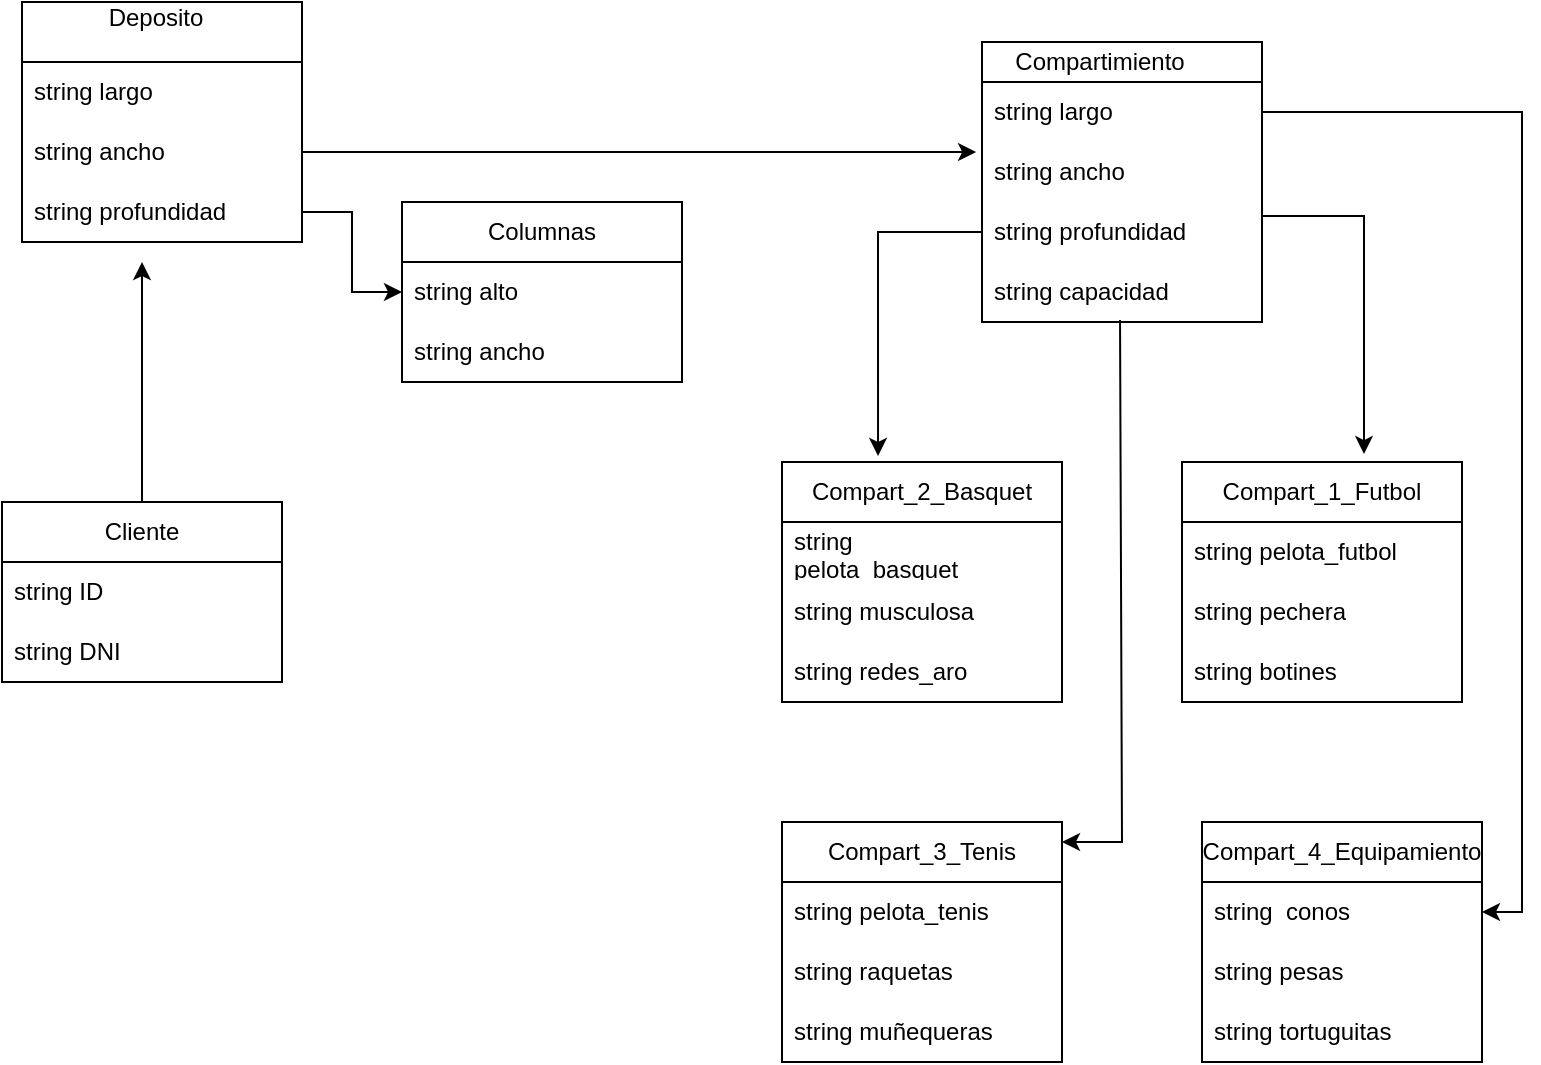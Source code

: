 <mxfile version="28.0.6">
  <diagram name="Página-1" id="2wdBr8Yq6aohbB7Ve9ih">
    <mxGraphModel dx="946" dy="679" grid="1" gridSize="10" guides="1" tooltips="1" connect="1" arrows="1" fold="1" page="1" pageScale="1" pageWidth="827" pageHeight="1169" math="0" shadow="0">
      <root>
        <mxCell id="0" />
        <mxCell id="1" parent="0" />
        <mxCell id="Z4AoJ_tYs86kfjnlSbSx-4" value="Deposito&lt;span style=&quot;white-space: pre;&quot;&gt;&#x9;&lt;/span&gt;&lt;div&gt;&lt;span style=&quot;white-space: pre;&quot;&gt;&#x9;&lt;/span&gt;&lt;br&gt;&lt;/div&gt;" style="swimlane;fontStyle=0;childLayout=stackLayout;horizontal=1;startSize=30;horizontalStack=0;resizeParent=1;resizeParentMax=0;resizeLast=0;collapsible=1;marginBottom=0;whiteSpace=wrap;html=1;" vertex="1" parent="1">
          <mxGeometry x="50" y="10" width="140" height="120" as="geometry" />
        </mxCell>
        <mxCell id="Z4AoJ_tYs86kfjnlSbSx-5" value="string largo" style="text;strokeColor=none;fillColor=none;align=left;verticalAlign=middle;spacingLeft=4;spacingRight=4;overflow=hidden;points=[[0,0.5],[1,0.5]];portConstraint=eastwest;rotatable=0;whiteSpace=wrap;html=1;" vertex="1" parent="Z4AoJ_tYs86kfjnlSbSx-4">
          <mxGeometry y="30" width="140" height="30" as="geometry" />
        </mxCell>
        <mxCell id="Z4AoJ_tYs86kfjnlSbSx-6" value="string ancho&lt;span style=&quot;white-space: pre;&quot;&gt;&#x9;&lt;/span&gt;" style="text;strokeColor=none;fillColor=none;align=left;verticalAlign=middle;spacingLeft=4;spacingRight=4;overflow=hidden;points=[[0,0.5],[1,0.5]];portConstraint=eastwest;rotatable=0;whiteSpace=wrap;html=1;" vertex="1" parent="Z4AoJ_tYs86kfjnlSbSx-4">
          <mxGeometry y="60" width="140" height="30" as="geometry" />
        </mxCell>
        <mxCell id="Z4AoJ_tYs86kfjnlSbSx-7" value="string profundidad" style="text;strokeColor=none;fillColor=none;align=left;verticalAlign=middle;spacingLeft=4;spacingRight=4;overflow=hidden;points=[[0,0.5],[1,0.5]];portConstraint=eastwest;rotatable=0;whiteSpace=wrap;html=1;" vertex="1" parent="Z4AoJ_tYs86kfjnlSbSx-4">
          <mxGeometry y="90" width="140" height="30" as="geometry" />
        </mxCell>
        <mxCell id="Z4AoJ_tYs86kfjnlSbSx-8" value="Compart_1_Futbol" style="swimlane;fontStyle=0;childLayout=stackLayout;horizontal=1;startSize=30;horizontalStack=0;resizeParent=1;resizeParentMax=0;resizeLast=0;collapsible=1;marginBottom=0;whiteSpace=wrap;html=1;" vertex="1" parent="1">
          <mxGeometry x="630" y="240" width="140" height="120" as="geometry" />
        </mxCell>
        <mxCell id="Z4AoJ_tYs86kfjnlSbSx-9" value="string pelota_futbol" style="text;strokeColor=none;fillColor=none;align=left;verticalAlign=middle;spacingLeft=4;spacingRight=4;overflow=hidden;points=[[0,0.5],[1,0.5]];portConstraint=eastwest;rotatable=0;whiteSpace=wrap;html=1;" vertex="1" parent="Z4AoJ_tYs86kfjnlSbSx-8">
          <mxGeometry y="30" width="140" height="30" as="geometry" />
        </mxCell>
        <mxCell id="Z4AoJ_tYs86kfjnlSbSx-10" value="string pechera" style="text;strokeColor=none;fillColor=none;align=left;verticalAlign=middle;spacingLeft=4;spacingRight=4;overflow=hidden;points=[[0,0.5],[1,0.5]];portConstraint=eastwest;rotatable=0;whiteSpace=wrap;html=1;" vertex="1" parent="Z4AoJ_tYs86kfjnlSbSx-8">
          <mxGeometry y="60" width="140" height="30" as="geometry" />
        </mxCell>
        <mxCell id="Z4AoJ_tYs86kfjnlSbSx-11" value="string botines" style="text;strokeColor=none;fillColor=none;align=left;verticalAlign=middle;spacingLeft=4;spacingRight=4;overflow=hidden;points=[[0,0.5],[1,0.5]];portConstraint=eastwest;rotatable=0;whiteSpace=wrap;html=1;" vertex="1" parent="Z4AoJ_tYs86kfjnlSbSx-8">
          <mxGeometry y="90" width="140" height="30" as="geometry" />
        </mxCell>
        <mxCell id="Z4AoJ_tYs86kfjnlSbSx-12" value="Compartimiento&amp;nbsp;&lt;span style=&quot;white-space: pre;&quot;&gt;&#x9;&lt;/span&gt;" style="swimlane;fontStyle=0;childLayout=stackLayout;horizontal=1;startSize=20;horizontalStack=0;resizeParent=1;resizeParentMax=0;resizeLast=0;collapsible=1;marginBottom=0;whiteSpace=wrap;html=1;" vertex="1" parent="1">
          <mxGeometry x="530" y="30" width="140" height="140" as="geometry" />
        </mxCell>
        <mxCell id="Z4AoJ_tYs86kfjnlSbSx-27" value="string largo&lt;span style=&quot;white-space: pre;&quot;&gt;&#x9;&lt;/span&gt;" style="text;strokeColor=none;fillColor=none;align=left;verticalAlign=middle;spacingLeft=4;spacingRight=4;overflow=hidden;points=[[0,0.5],[1,0.5]];portConstraint=eastwest;rotatable=0;whiteSpace=wrap;html=1;" vertex="1" parent="Z4AoJ_tYs86kfjnlSbSx-12">
          <mxGeometry y="20" width="140" height="30" as="geometry" />
        </mxCell>
        <mxCell id="Z4AoJ_tYs86kfjnlSbSx-14" value="string ancho" style="text;strokeColor=none;fillColor=none;align=left;verticalAlign=middle;spacingLeft=4;spacingRight=4;overflow=hidden;points=[[0,0.5],[1,0.5]];portConstraint=eastwest;rotatable=0;whiteSpace=wrap;html=1;" vertex="1" parent="Z4AoJ_tYs86kfjnlSbSx-12">
          <mxGeometry y="50" width="140" height="30" as="geometry" />
        </mxCell>
        <mxCell id="Z4AoJ_tYs86kfjnlSbSx-42" value="string profundidad" style="text;strokeColor=none;fillColor=none;align=left;verticalAlign=middle;spacingLeft=4;spacingRight=4;overflow=hidden;points=[[0,0.5],[1,0.5]];portConstraint=eastwest;rotatable=0;whiteSpace=wrap;html=1;" vertex="1" parent="Z4AoJ_tYs86kfjnlSbSx-12">
          <mxGeometry y="80" width="140" height="30" as="geometry" />
        </mxCell>
        <mxCell id="Z4AoJ_tYs86kfjnlSbSx-53" value="string capacidad" style="text;strokeColor=none;fillColor=none;align=left;verticalAlign=middle;spacingLeft=4;spacingRight=4;overflow=hidden;points=[[0,0.5],[1,0.5]];portConstraint=eastwest;rotatable=0;whiteSpace=wrap;html=1;" vertex="1" parent="Z4AoJ_tYs86kfjnlSbSx-12">
          <mxGeometry y="110" width="140" height="30" as="geometry" />
        </mxCell>
        <mxCell id="Z4AoJ_tYs86kfjnlSbSx-16" value="Columnas" style="swimlane;fontStyle=0;childLayout=stackLayout;horizontal=1;startSize=30;horizontalStack=0;resizeParent=1;resizeParentMax=0;resizeLast=0;collapsible=1;marginBottom=0;whiteSpace=wrap;html=1;" vertex="1" parent="1">
          <mxGeometry x="240" y="110" width="140" height="90" as="geometry" />
        </mxCell>
        <mxCell id="Z4AoJ_tYs86kfjnlSbSx-17" value="string alto" style="text;strokeColor=none;fillColor=none;align=left;verticalAlign=middle;spacingLeft=4;spacingRight=4;overflow=hidden;points=[[0,0.5],[1,0.5]];portConstraint=eastwest;rotatable=0;whiteSpace=wrap;html=1;" vertex="1" parent="Z4AoJ_tYs86kfjnlSbSx-16">
          <mxGeometry y="30" width="140" height="30" as="geometry" />
        </mxCell>
        <mxCell id="Z4AoJ_tYs86kfjnlSbSx-18" value="string ancho" style="text;strokeColor=none;fillColor=none;align=left;verticalAlign=middle;spacingLeft=4;spacingRight=4;overflow=hidden;points=[[0,0.5],[1,0.5]];portConstraint=eastwest;rotatable=0;whiteSpace=wrap;html=1;" vertex="1" parent="Z4AoJ_tYs86kfjnlSbSx-16">
          <mxGeometry y="60" width="140" height="30" as="geometry" />
        </mxCell>
        <mxCell id="Z4AoJ_tYs86kfjnlSbSx-20" value="Compart_2_Basquet" style="swimlane;fontStyle=0;childLayout=stackLayout;horizontal=1;startSize=30;horizontalStack=0;resizeParent=1;resizeParentMax=0;resizeLast=0;collapsible=1;marginBottom=0;whiteSpace=wrap;html=1;" vertex="1" parent="1">
          <mxGeometry x="430" y="240" width="140" height="120" as="geometry" />
        </mxCell>
        <mxCell id="Z4AoJ_tYs86kfjnlSbSx-21" value="string pelota_basquet&lt;span style=&quot;white-space: pre;&quot;&gt;&#x9;&lt;/span&gt;" style="text;strokeColor=none;fillColor=none;align=left;verticalAlign=middle;spacingLeft=4;spacingRight=4;overflow=hidden;points=[[0,0.5],[1,0.5]];portConstraint=eastwest;rotatable=0;whiteSpace=wrap;html=1;" vertex="1" parent="Z4AoJ_tYs86kfjnlSbSx-20">
          <mxGeometry y="30" width="140" height="30" as="geometry" />
        </mxCell>
        <mxCell id="Z4AoJ_tYs86kfjnlSbSx-22" value="string musculosa" style="text;strokeColor=none;fillColor=none;align=left;verticalAlign=middle;spacingLeft=4;spacingRight=4;overflow=hidden;points=[[0,0.5],[1,0.5]];portConstraint=eastwest;rotatable=0;whiteSpace=wrap;html=1;" vertex="1" parent="Z4AoJ_tYs86kfjnlSbSx-20">
          <mxGeometry y="60" width="140" height="30" as="geometry" />
        </mxCell>
        <mxCell id="Z4AoJ_tYs86kfjnlSbSx-23" value="string redes_aro" style="text;strokeColor=none;fillColor=none;align=left;verticalAlign=middle;spacingLeft=4;spacingRight=4;overflow=hidden;points=[[0,0.5],[1,0.5]];portConstraint=eastwest;rotatable=0;whiteSpace=wrap;html=1;" vertex="1" parent="Z4AoJ_tYs86kfjnlSbSx-20">
          <mxGeometry y="90" width="140" height="30" as="geometry" />
        </mxCell>
        <mxCell id="Z4AoJ_tYs86kfjnlSbSx-29" value="Compart_3_Tenis" style="swimlane;fontStyle=0;childLayout=stackLayout;horizontal=1;startSize=30;horizontalStack=0;resizeParent=1;resizeParentMax=0;resizeLast=0;collapsible=1;marginBottom=0;whiteSpace=wrap;html=1;" vertex="1" parent="1">
          <mxGeometry x="430" y="420" width="140" height="120" as="geometry" />
        </mxCell>
        <mxCell id="Z4AoJ_tYs86kfjnlSbSx-30" value="string pelota_tenis" style="text;strokeColor=none;fillColor=none;align=left;verticalAlign=middle;spacingLeft=4;spacingRight=4;overflow=hidden;points=[[0,0.5],[1,0.5]];portConstraint=eastwest;rotatable=0;whiteSpace=wrap;html=1;" vertex="1" parent="Z4AoJ_tYs86kfjnlSbSx-29">
          <mxGeometry y="30" width="140" height="30" as="geometry" />
        </mxCell>
        <mxCell id="Z4AoJ_tYs86kfjnlSbSx-31" value="string raquetas" style="text;strokeColor=none;fillColor=none;align=left;verticalAlign=middle;spacingLeft=4;spacingRight=4;overflow=hidden;points=[[0,0.5],[1,0.5]];portConstraint=eastwest;rotatable=0;whiteSpace=wrap;html=1;" vertex="1" parent="Z4AoJ_tYs86kfjnlSbSx-29">
          <mxGeometry y="60" width="140" height="30" as="geometry" />
        </mxCell>
        <mxCell id="Z4AoJ_tYs86kfjnlSbSx-32" value="string muñequeras" style="text;strokeColor=none;fillColor=none;align=left;verticalAlign=middle;spacingLeft=4;spacingRight=4;overflow=hidden;points=[[0,0.5],[1,0.5]];portConstraint=eastwest;rotatable=0;whiteSpace=wrap;html=1;" vertex="1" parent="Z4AoJ_tYs86kfjnlSbSx-29">
          <mxGeometry y="90" width="140" height="30" as="geometry" />
        </mxCell>
        <mxCell id="Z4AoJ_tYs86kfjnlSbSx-35" value="Compart_4_Equipamiento" style="swimlane;fontStyle=0;childLayout=stackLayout;horizontal=1;startSize=30;horizontalStack=0;resizeParent=1;resizeParentMax=0;resizeLast=0;collapsible=1;marginBottom=0;whiteSpace=wrap;html=1;" vertex="1" parent="1">
          <mxGeometry x="640" y="420" width="140" height="120" as="geometry" />
        </mxCell>
        <mxCell id="Z4AoJ_tYs86kfjnlSbSx-36" value="string&amp;nbsp; conos" style="text;strokeColor=none;fillColor=none;align=left;verticalAlign=middle;spacingLeft=4;spacingRight=4;overflow=hidden;points=[[0,0.5],[1,0.5]];portConstraint=eastwest;rotatable=0;whiteSpace=wrap;html=1;" vertex="1" parent="Z4AoJ_tYs86kfjnlSbSx-35">
          <mxGeometry y="30" width="140" height="30" as="geometry" />
        </mxCell>
        <mxCell id="Z4AoJ_tYs86kfjnlSbSx-37" value="string pesas" style="text;strokeColor=none;fillColor=none;align=left;verticalAlign=middle;spacingLeft=4;spacingRight=4;overflow=hidden;points=[[0,0.5],[1,0.5]];portConstraint=eastwest;rotatable=0;whiteSpace=wrap;html=1;" vertex="1" parent="Z4AoJ_tYs86kfjnlSbSx-35">
          <mxGeometry y="60" width="140" height="30" as="geometry" />
        </mxCell>
        <mxCell id="Z4AoJ_tYs86kfjnlSbSx-38" value="string tortuguitas" style="text;strokeColor=none;fillColor=none;align=left;verticalAlign=middle;spacingLeft=4;spacingRight=4;overflow=hidden;points=[[0,0.5],[1,0.5]];portConstraint=eastwest;rotatable=0;whiteSpace=wrap;html=1;" vertex="1" parent="Z4AoJ_tYs86kfjnlSbSx-35">
          <mxGeometry y="90" width="140" height="30" as="geometry" />
        </mxCell>
        <mxCell id="Z4AoJ_tYs86kfjnlSbSx-39" style="edgeStyle=orthogonalEdgeStyle;rounded=0;orthogonalLoop=1;jettySize=auto;html=1;entryX=-0.021;entryY=0.167;entryDx=0;entryDy=0;entryPerimeter=0;" edge="1" parent="1" source="Z4AoJ_tYs86kfjnlSbSx-6">
          <mxGeometry relative="1" as="geometry">
            <mxPoint x="527.06" y="85.01" as="targetPoint" />
          </mxGeometry>
        </mxCell>
        <mxCell id="Z4AoJ_tYs86kfjnlSbSx-44" style="edgeStyle=orthogonalEdgeStyle;rounded=0;orthogonalLoop=1;jettySize=auto;html=1;entryX=1;entryY=0.5;entryDx=0;entryDy=0;" edge="1" parent="1" source="Z4AoJ_tYs86kfjnlSbSx-27" target="Z4AoJ_tYs86kfjnlSbSx-36">
          <mxGeometry relative="1" as="geometry">
            <mxPoint x="800" y="470" as="targetPoint" />
          </mxGeometry>
        </mxCell>
        <mxCell id="Z4AoJ_tYs86kfjnlSbSx-45" style="edgeStyle=orthogonalEdgeStyle;rounded=0;orthogonalLoop=1;jettySize=auto;html=1;entryX=1;entryY=0.083;entryDx=0;entryDy=0;entryPerimeter=0;exitX=0.493;exitY=0.967;exitDx=0;exitDy=0;exitPerimeter=0;" edge="1" parent="1" source="Z4AoJ_tYs86kfjnlSbSx-53" target="Z4AoJ_tYs86kfjnlSbSx-29">
          <mxGeometry relative="1" as="geometry">
            <mxPoint x="610" y="430" as="targetPoint" />
            <mxPoint x="600" y="180" as="sourcePoint" />
            <Array as="points">
              <mxPoint x="600" y="430" />
            </Array>
          </mxGeometry>
        </mxCell>
        <mxCell id="Z4AoJ_tYs86kfjnlSbSx-46" style="edgeStyle=orthogonalEdgeStyle;rounded=0;orthogonalLoop=1;jettySize=auto;html=1;entryX=0;entryY=0.5;entryDx=0;entryDy=0;" edge="1" parent="1" source="Z4AoJ_tYs86kfjnlSbSx-7" target="Z4AoJ_tYs86kfjnlSbSx-17">
          <mxGeometry relative="1" as="geometry">
            <mxPoint x="210" y="160" as="targetPoint" />
          </mxGeometry>
        </mxCell>
        <mxCell id="Z4AoJ_tYs86kfjnlSbSx-43" style="edgeStyle=orthogonalEdgeStyle;rounded=0;orthogonalLoop=1;jettySize=auto;html=1;entryX=0.343;entryY=-0.025;entryDx=0;entryDy=0;entryPerimeter=0;" edge="1" parent="1" source="Z4AoJ_tYs86kfjnlSbSx-42" target="Z4AoJ_tYs86kfjnlSbSx-20">
          <mxGeometry relative="1" as="geometry">
            <mxPoint x="480" y="230" as="targetPoint" />
          </mxGeometry>
        </mxCell>
        <mxCell id="Z4AoJ_tYs86kfjnlSbSx-52" style="edgeStyle=orthogonalEdgeStyle;rounded=0;orthogonalLoop=1;jettySize=auto;html=1;" edge="1" parent="1" source="Z4AoJ_tYs86kfjnlSbSx-48">
          <mxGeometry relative="1" as="geometry">
            <mxPoint x="110" y="140" as="targetPoint" />
          </mxGeometry>
        </mxCell>
        <mxCell id="Z4AoJ_tYs86kfjnlSbSx-48" value="Cliente" style="swimlane;fontStyle=0;childLayout=stackLayout;horizontal=1;startSize=30;horizontalStack=0;resizeParent=1;resizeParentMax=0;resizeLast=0;collapsible=1;marginBottom=0;whiteSpace=wrap;html=1;" vertex="1" parent="1">
          <mxGeometry x="40" y="260" width="140" height="90" as="geometry" />
        </mxCell>
        <mxCell id="Z4AoJ_tYs86kfjnlSbSx-49" value="string ID" style="text;strokeColor=none;fillColor=none;align=left;verticalAlign=middle;spacingLeft=4;spacingRight=4;overflow=hidden;points=[[0,0.5],[1,0.5]];portConstraint=eastwest;rotatable=0;whiteSpace=wrap;html=1;" vertex="1" parent="Z4AoJ_tYs86kfjnlSbSx-48">
          <mxGeometry y="30" width="140" height="30" as="geometry" />
        </mxCell>
        <mxCell id="Z4AoJ_tYs86kfjnlSbSx-50" value="string DNI" style="text;strokeColor=none;fillColor=none;align=left;verticalAlign=middle;spacingLeft=4;spacingRight=4;overflow=hidden;points=[[0,0.5],[1,0.5]];portConstraint=eastwest;rotatable=0;whiteSpace=wrap;html=1;" vertex="1" parent="Z4AoJ_tYs86kfjnlSbSx-48">
          <mxGeometry y="60" width="140" height="30" as="geometry" />
        </mxCell>
        <mxCell id="Z4AoJ_tYs86kfjnlSbSx-40" style="edgeStyle=orthogonalEdgeStyle;rounded=0;orthogonalLoop=1;jettySize=auto;html=1;entryX=0.65;entryY=-0.033;entryDx=0;entryDy=0;entryPerimeter=0;exitX=1;exitY=0.233;exitDx=0;exitDy=0;exitPerimeter=0;" edge="1" parent="1" source="Z4AoJ_tYs86kfjnlSbSx-42" target="Z4AoJ_tYs86kfjnlSbSx-8">
          <mxGeometry relative="1" as="geometry">
            <mxPoint x="720" y="230" as="targetPoint" />
            <mxPoint x="680" y="120" as="sourcePoint" />
          </mxGeometry>
        </mxCell>
      </root>
    </mxGraphModel>
  </diagram>
</mxfile>
